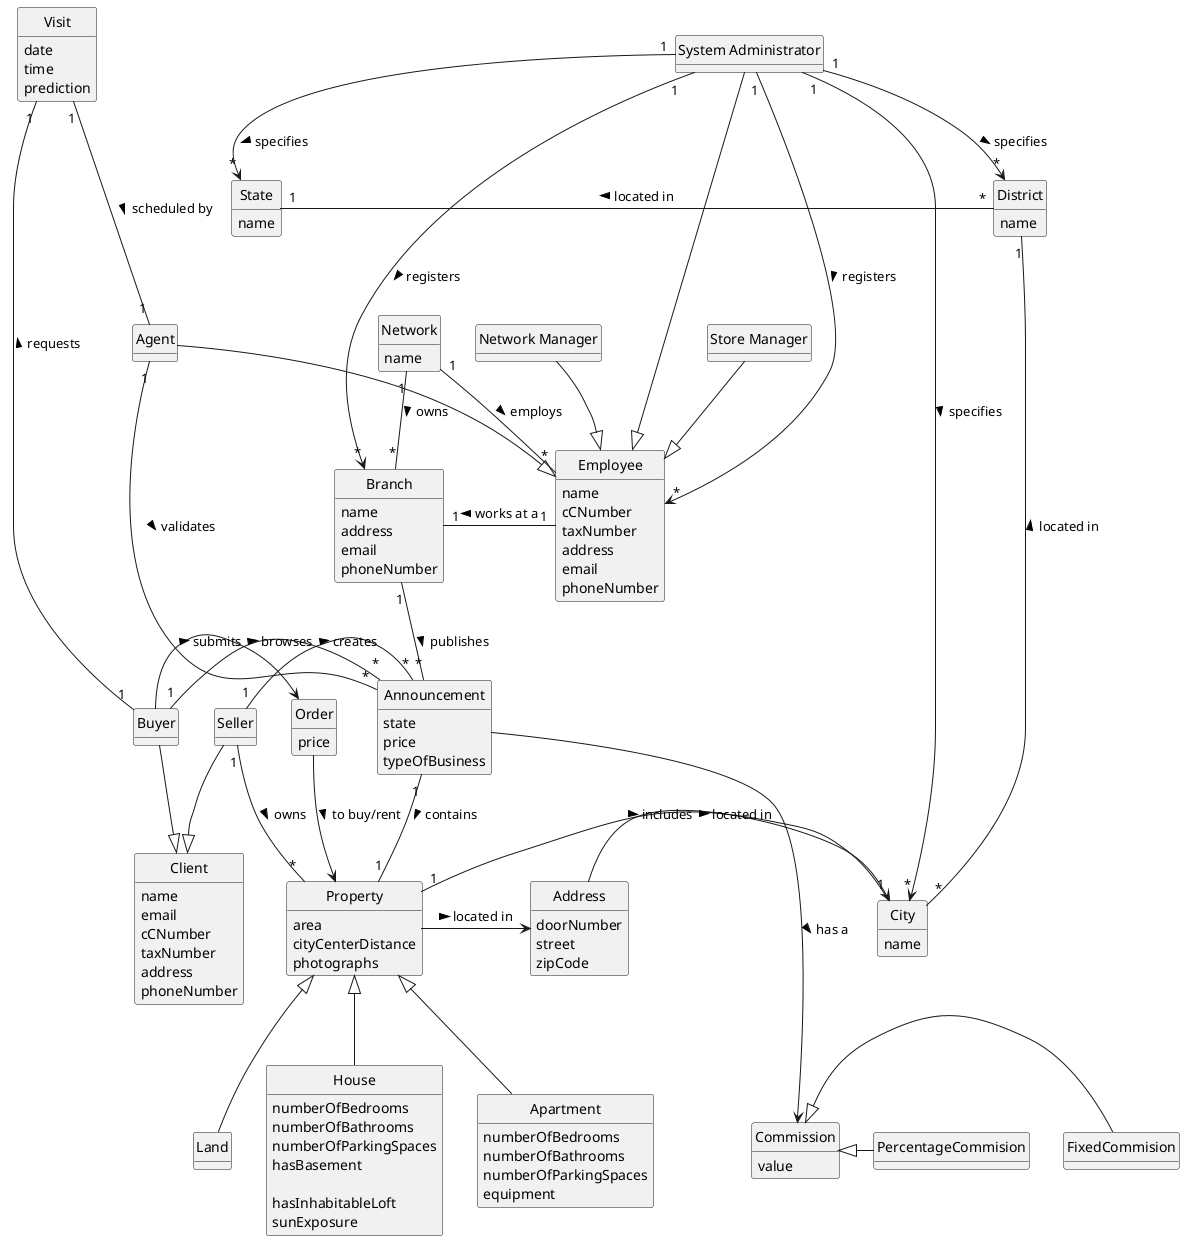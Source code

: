@startuml
'https://plantuml.com/class-diagram

skinparam monochrome true
skinparam packageStyle rectangle
skinparam shadowing false

'skinparam linetype ortho
'left to right direction
skinparam classAttributeIconSize 0
skinparam groupInheritance 1
hide circle
hide methods

class Address{
doorNumber
street
zipCode
}

Address -> City: includes >

Network "1" -- "*" Branch: owns >
Branch "1" -- "*" Announcement: publishes >
Announcement "1" -- "1" Property: contains >

Network "1" -- "*" Employee: employs >


Property <|-- House
Property <|-- Apartment
Property <|-- Land


"System Administrator" --|> Employee
"Network Manager" --|> Employee
"Store Manager" --|> Employee
Agent --|> Employee

Employee "1" - "1" Branch: works at a >

"System Administrator" "1" ----> "*" Employee: registers >
"System Administrator" "1" ---> "*" Branch: registers >


"System Administrator" "1" --> "*" State: specifies >
"System Administrator" "1" -> "*" District: specifies >
"System Administrator" "1" -> "*" City: specifies >

together {
Buyer --|> Client
Seller --|> Client
}

Seller "1" - "*" Property: owns >
Seller "1" - "*" Announcement: creates >
Agent "1" - "*" Announcement: validates >
Visit "1" - "1" Buyer: requests <
Buyer "1" - "*" Announcement: browses >
Visit "1" --- "1" Agent: scheduled by >

together {
Property "1" - "1" City: located in >
District "1" - "*" City: located in <
State "1" - "*" District: located in <
}


class Network{
name
}

class Branch{
name
address
email
phoneNumber
}

class Employee{
name
cCNumber
taxNumber
address
email
phoneNumber
}

together {
class "System Administrator"

class "Network Manager"

class "Store Manager"

class Agent
}

class Client{
name
email
cCNumber
taxNumber
address
phoneNumber
}
class Buyer
class Seller

class Visit{
date
time
prediction
}

class Order{
price
}

class Commission{
value
}

class Announcement{
state
price
typeOfBusiness
}

Announcement ---> Commission: has a >

Commission <|- FixedCommision
Commission <|- PercentageCommision

Buyer -> Order: submits >
Order -> Property: to buy/rent >

class Property{
area
cityCenterDistance
photographs
}

Property -> Address: located in >

class House{
numberOfBedrooms
numberOfBathrooms
numberOfParkingSpaces
hasBasement

hasInhabitableLoft
sunExposure
}

class Apartment{
numberOfBedrooms
numberOfBathrooms
numberOfParkingSpaces
equipment
}

class Land{
}

class State{
name
}
class District{
name
}
class City{
name
}

'class User{
'email
'password
'}
'
'User <--- "System Administrator": accesses as <
'User <--- "Network Manager": accesses as <
'User <--- Agent: accesses as <
'User <--- "Store Manager": accesses as <
'User <--- Client: accesses as <

@enduml